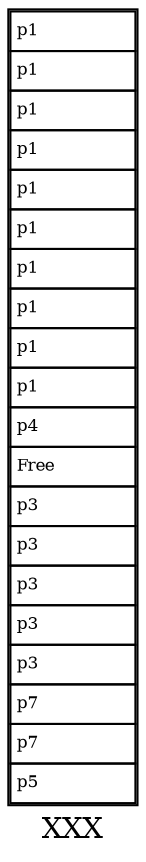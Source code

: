 // Memsim
digraph {
	graph [rankdir=RL ranksep=1.5 label="XXX"]
	node [fontsize=8 height=0.2 margin="0.02 0.02" shape=record width=0.4 label="xxx"]
	edge [arrowsize=0.4]
	physmem [label=<<table border="0.1" cellborder="1" cellspacing="0"><tr><td align="left" height="19" width="60">p1</td></tr><tr><td align="left" height="19" width="60">p1</td></tr><tr><td align="left" height="19" width="60">p1</td></tr><tr><td align="left" height="19" width="60">p1</td></tr><tr><td align="left" height="19" width="60">p1</td></tr><tr><td align="left" height="19" width="60">p1</td></tr><tr><td align="left" height="19" width="60">p1</td></tr><tr><td align="left" height="19" width="60">p1</td></tr><tr><td align="left" height="19" width="60">p1</td></tr><tr><td align="left" height="19" width="60">p1</td></tr><tr><td align="left" height="19" width="60">p4</td></tr><tr><td align="left" height="19" width="60">Free</td></tr><tr><td align="left" height="19" width="60">p3</td></tr><tr><td align="left" height="19" width="60">p3</td></tr><tr><td align="left" height="19" width="60">p3</td></tr><tr><td align="left" height="19" width="60">p3</td></tr><tr><td align="left" height="19" width="60">p3</td></tr><tr><td align="left" height="19" width="60">p7</td></tr><tr><td align="left" height="19" width="60">p7</td></tr><tr><td align="left" height="19" width="60">p5</td></tr></table>>]
}
